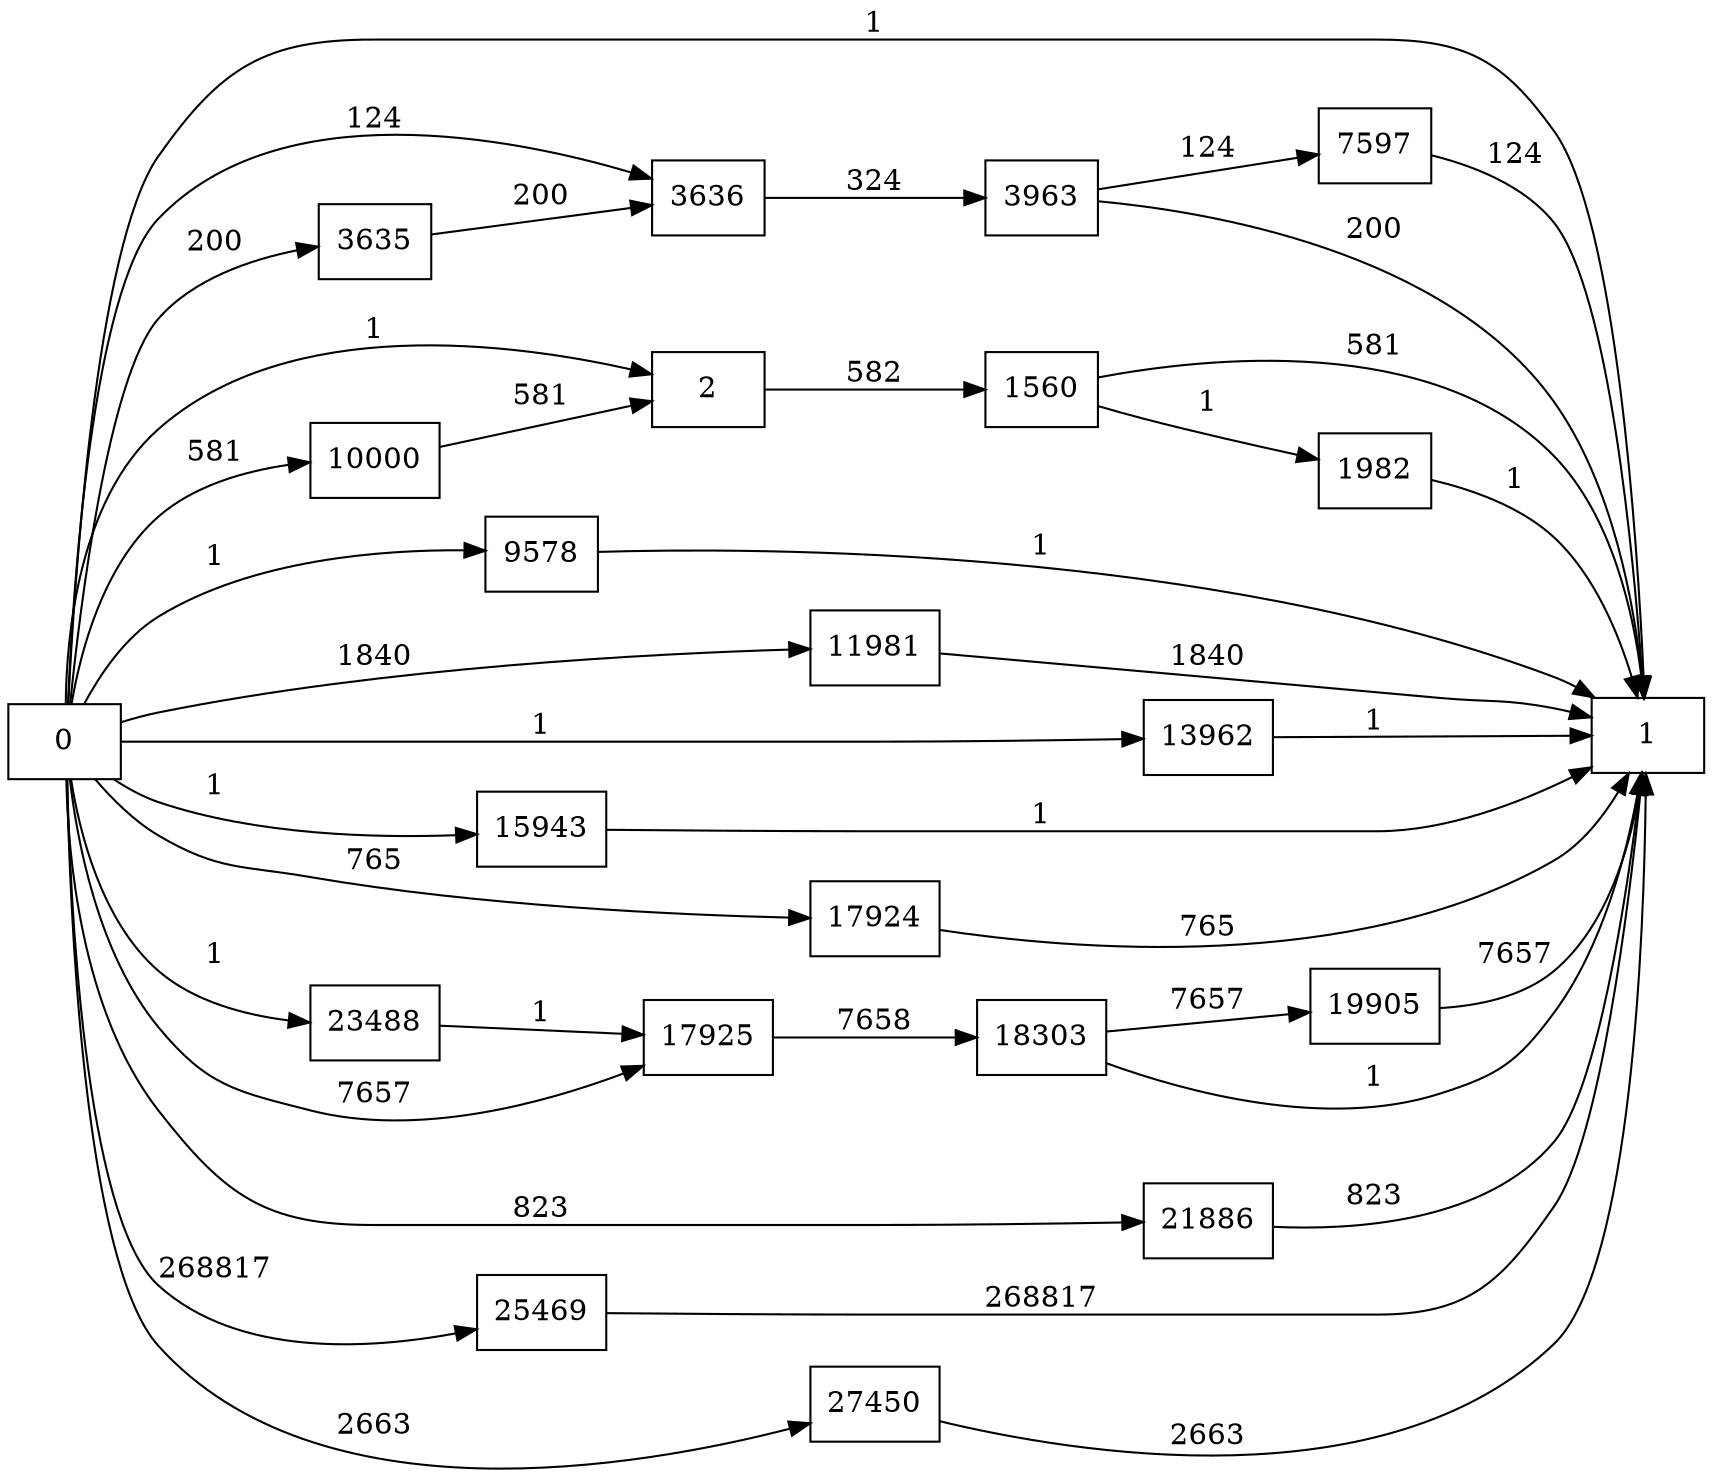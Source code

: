 digraph {
	graph [rankdir=LR]
	node [shape=rectangle]
	2 -> 1560 [label=582]
	1560 -> 1 [label=581]
	1560 -> 1982 [label=1]
	1982 -> 1 [label=1]
	3635 -> 3636 [label=200]
	3636 -> 3963 [label=324]
	3963 -> 1 [label=200]
	3963 -> 7597 [label=124]
	7597 -> 1 [label=124]
	9578 -> 1 [label=1]
	10000 -> 2 [label=581]
	11981 -> 1 [label=1840]
	13962 -> 1 [label=1]
	15943 -> 1 [label=1]
	17924 -> 1 [label=765]
	17925 -> 18303 [label=7658]
	18303 -> 1 [label=1]
	18303 -> 19905 [label=7657]
	19905 -> 1 [label=7657]
	21886 -> 1 [label=823]
	23488 -> 17925 [label=1]
	25469 -> 1 [label=268817]
	27450 -> 1 [label=2663]
	0 -> 2 [label=1]
	0 -> 3636 [label=124]
	0 -> 17925 [label=7657]
	0 -> 3635 [label=200]
	0 -> 1 [label=1]
	0 -> 9578 [label=1]
	0 -> 10000 [label=581]
	0 -> 11981 [label=1840]
	0 -> 13962 [label=1]
	0 -> 15943 [label=1]
	0 -> 17924 [label=765]
	0 -> 21886 [label=823]
	0 -> 23488 [label=1]
	0 -> 25469 [label=268817]
	0 -> 27450 [label=2663]
}
